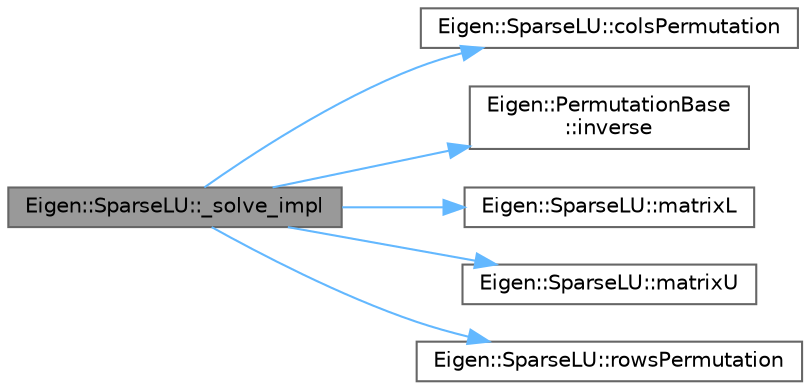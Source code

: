digraph "Eigen::SparseLU::_solve_impl"
{
 // LATEX_PDF_SIZE
  bgcolor="transparent";
  edge [fontname=Helvetica,fontsize=10,labelfontname=Helvetica,labelfontsize=10];
  node [fontname=Helvetica,fontsize=10,shape=box,height=0.2,width=0.4];
  rankdir="LR";
  Node1 [id="Node000001",label="Eigen::SparseLU::_solve_impl",height=0.2,width=0.4,color="gray40", fillcolor="grey60", style="filled", fontcolor="black",tooltip=" "];
  Node1 -> Node2 [id="edge1_Node000001_Node000002",color="steelblue1",style="solid",tooltip=" "];
  Node2 [id="Node000002",label="Eigen::SparseLU::colsPermutation",height=0.2,width=0.4,color="grey40", fillcolor="white", style="filled",URL="$class_eigen_1_1_sparse_l_u.html#a0af5167311511098d0c2c2b0d3055a8c",tooltip=" "];
  Node1 -> Node3 [id="edge2_Node000001_Node000003",color="steelblue1",style="solid",tooltip=" "];
  Node3 [id="Node000003",label="Eigen::PermutationBase\l::inverse",height=0.2,width=0.4,color="grey40", fillcolor="white", style="filled",URL="$class_eigen_1_1_permutation_base.html#adb9af427f317202366c2832876064eb3",tooltip=" "];
  Node1 -> Node4 [id="edge3_Node000001_Node000004",color="steelblue1",style="solid",tooltip=" "];
  Node4 [id="Node000004",label="Eigen::SparseLU::matrixL",height=0.2,width=0.4,color="grey40", fillcolor="white", style="filled",URL="$class_eigen_1_1_sparse_l_u.html#a4f00118ca89df6528b41169dc4fe2f5d",tooltip=" "];
  Node1 -> Node5 [id="edge4_Node000001_Node000005",color="steelblue1",style="solid",tooltip=" "];
  Node5 [id="Node000005",label="Eigen::SparseLU::matrixU",height=0.2,width=0.4,color="grey40", fillcolor="white", style="filled",URL="$class_eigen_1_1_sparse_l_u.html#aed9923a511defdeb00b729880d1c8c1d",tooltip=" "];
  Node1 -> Node6 [id="edge5_Node000001_Node000006",color="steelblue1",style="solid",tooltip=" "];
  Node6 [id="Node000006",label="Eigen::SparseLU::rowsPermutation",height=0.2,width=0.4,color="grey40", fillcolor="white", style="filled",URL="$class_eigen_1_1_sparse_l_u.html#abae9898724d4a3a79b85c85a4af7251d",tooltip=" "];
}

